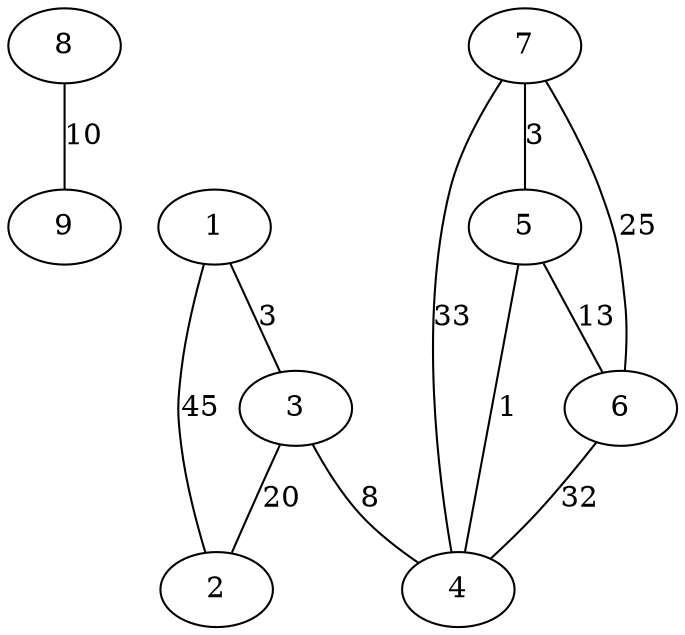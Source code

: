 # 9 11
graph G {
  8 -- 9 [label=10];
  1 -- 2 [label=45];
  1 -- 3 [label=3];
  3 -- 4 [label=8];
  3 -- 2 [label=20];
  5 -- 6 [label=13];
  5 -- 4 [label=1];
  6 -- 4 [label=32];
  7 -- 4 [label=33];
  7 -- 5 [label=3];
  7 -- 6 [label=25];
}
